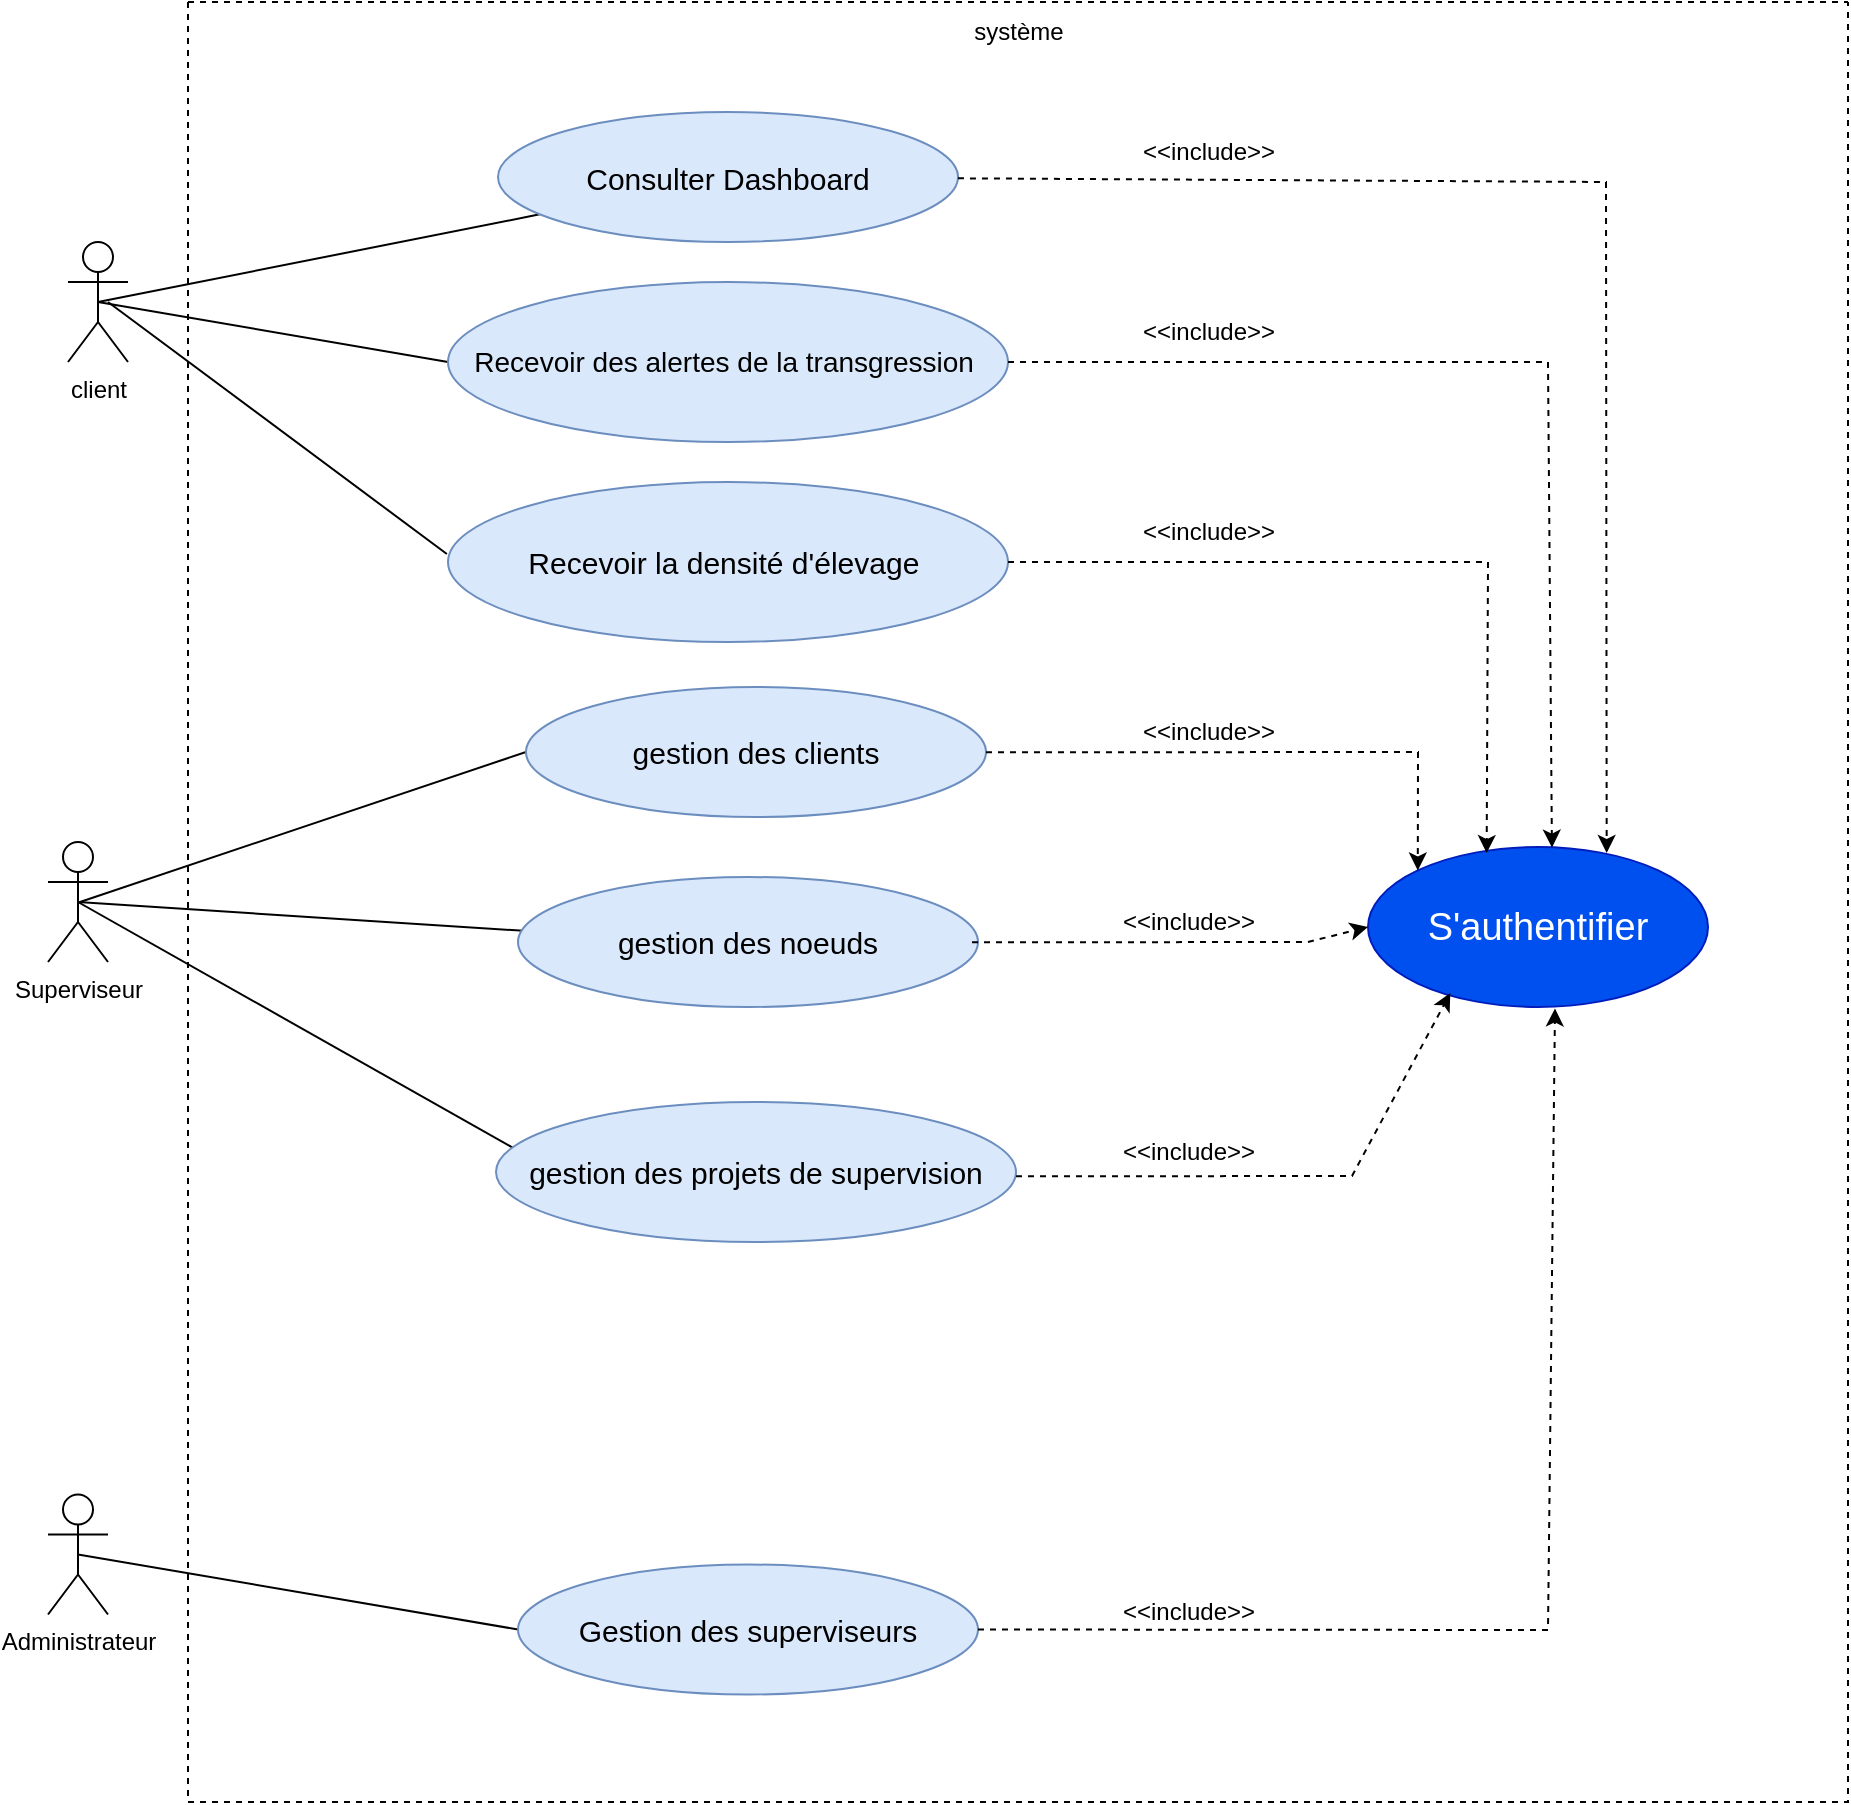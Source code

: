 <mxfile version="24.4.4" type="github">
  <diagram name="Page-1" id="sJ3Tlb8BXj-CtfrRwIT6">
    <mxGraphModel dx="1137" dy="1865" grid="1" gridSize="10" guides="1" tooltips="1" connect="1" arrows="1" fold="1" page="1" pageScale="1" pageWidth="827" pageHeight="1169" math="0" shadow="0">
      <root>
        <mxCell id="0" />
        <mxCell id="1" parent="0" />
        <mxCell id="ZaAKeQ5Eyc85K03VvwLX-1" value="Superviseur&lt;div&gt;&lt;br&gt;&lt;/div&gt;" style="shape=umlActor;verticalLabelPosition=bottom;verticalAlign=top;html=1;outlineConnect=0;" vertex="1" parent="1">
          <mxGeometry x="40" y="360" width="30" height="60" as="geometry" />
        </mxCell>
        <mxCell id="ZaAKeQ5Eyc85K03VvwLX-2" value="client" style="shape=umlActor;verticalLabelPosition=bottom;verticalAlign=top;html=1;outlineConnect=0;" vertex="1" parent="1">
          <mxGeometry x="50" y="60" width="30" height="60" as="geometry" />
        </mxCell>
        <mxCell id="ZaAKeQ5Eyc85K03VvwLX-3" value="Administrateur&lt;div&gt;&lt;br&gt;&lt;/div&gt;" style="shape=umlActor;verticalLabelPosition=bottom;verticalAlign=top;html=1;outlineConnect=0;" vertex="1" parent="1">
          <mxGeometry x="40" y="686.25" width="30" height="60" as="geometry" />
        </mxCell>
        <mxCell id="ZaAKeQ5Eyc85K03VvwLX-18" value="" style="endArrow=none;html=1;rounded=0;exitX=0.5;exitY=0.5;exitDx=0;exitDy=0;exitPerimeter=0;" edge="1" parent="1" source="ZaAKeQ5Eyc85K03VvwLX-2" target="ZaAKeQ5Eyc85K03VvwLX-11">
          <mxGeometry width="50" height="50" relative="1" as="geometry">
            <mxPoint x="90" y="90" as="sourcePoint" />
            <mxPoint x="160" y="70" as="targetPoint" />
          </mxGeometry>
        </mxCell>
        <mxCell id="ZaAKeQ5Eyc85K03VvwLX-21" value="" style="endArrow=none;html=1;rounded=0;exitX=0.5;exitY=0.5;exitDx=0;exitDy=0;exitPerimeter=0;entryX=0;entryY=0.5;entryDx=0;entryDy=0;" edge="1" parent="1" source="ZaAKeQ5Eyc85K03VvwLX-2" target="ZaAKeQ5Eyc85K03VvwLX-13">
          <mxGeometry width="50" height="50" relative="1" as="geometry">
            <mxPoint x="75" y="100" as="sourcePoint" />
            <mxPoint x="140" y="140" as="targetPoint" />
          </mxGeometry>
        </mxCell>
        <mxCell id="ZaAKeQ5Eyc85K03VvwLX-22" value="" style="endArrow=none;html=1;rounded=0;exitX=0.5;exitY=0.5;exitDx=0;exitDy=0;exitPerimeter=0;entryX=0;entryY=0.5;entryDx=0;entryDy=0;" edge="1" parent="1" target="ZaAKeQ5Eyc85K03VvwLX-12">
          <mxGeometry width="50" height="50" relative="1" as="geometry">
            <mxPoint x="56" y="390" as="sourcePoint" />
            <mxPoint x="170" y="375" as="targetPoint" />
          </mxGeometry>
        </mxCell>
        <mxCell id="ZaAKeQ5Eyc85K03VvwLX-23" value="" style="endArrow=none;html=1;rounded=0;exitX=0.5;exitY=0.5;exitDx=0;exitDy=0;exitPerimeter=0;entryX=0.021;entryY=0.416;entryDx=0;entryDy=0;entryPerimeter=0;" edge="1" parent="1" source="ZaAKeQ5Eyc85K03VvwLX-1" target="ZaAKeQ5Eyc85K03VvwLX-16">
          <mxGeometry width="50" height="50" relative="1" as="geometry">
            <mxPoint x="66" y="400" as="sourcePoint" />
            <mxPoint x="190" y="338" as="targetPoint" />
          </mxGeometry>
        </mxCell>
        <mxCell id="ZaAKeQ5Eyc85K03VvwLX-24" value="" style="endArrow=none;html=1;rounded=0;entryX=0.042;entryY=0.347;entryDx=0;entryDy=0;entryPerimeter=0;exitX=0.5;exitY=0.5;exitDx=0;exitDy=0;exitPerimeter=0;" edge="1" parent="1" source="ZaAKeQ5Eyc85K03VvwLX-1" target="ZaAKeQ5Eyc85K03VvwLX-17">
          <mxGeometry width="50" height="50" relative="1" as="geometry">
            <mxPoint x="60" y="390" as="sourcePoint" />
            <mxPoint x="200" y="348" as="targetPoint" />
          </mxGeometry>
        </mxCell>
        <mxCell id="ZaAKeQ5Eyc85K03VvwLX-25" value="" style="endArrow=none;html=1;rounded=0;entryX=0;entryY=0.5;entryDx=0;entryDy=0;exitX=0.5;exitY=0.5;exitDx=0;exitDy=0;exitPerimeter=0;" edge="1" parent="1" source="ZaAKeQ5Eyc85K03VvwLX-3" target="ZaAKeQ5Eyc85K03VvwLX-9">
          <mxGeometry width="50" height="50" relative="1" as="geometry">
            <mxPoint x="80" y="700" as="sourcePoint" />
            <mxPoint x="201" y="824" as="targetPoint" />
          </mxGeometry>
        </mxCell>
        <mxCell id="ZaAKeQ5Eyc85K03VvwLX-48" value="" style="swimlane;startSize=0;dashed=1;" vertex="1" parent="1">
          <mxGeometry x="110" y="-60" width="830" height="900" as="geometry" />
        </mxCell>
        <mxCell id="ZaAKeQ5Eyc85K03VvwLX-11" value="&lt;font style=&quot;font-size: 15px;&quot;&gt;Consulter Dashboard&lt;/font&gt;" style="ellipse;whiteSpace=wrap;html=1;labelBackgroundColor=none;fillColor=#dae8fc;strokeColor=#6c8ebf;" vertex="1" parent="ZaAKeQ5Eyc85K03VvwLX-48">
          <mxGeometry x="155" y="55" width="230" height="65" as="geometry" />
        </mxCell>
        <mxCell id="ZaAKeQ5Eyc85K03VvwLX-38" value="&amp;lt;&amp;lt;include&amp;gt;&amp;gt;" style="text;html=1;align=center;verticalAlign=middle;resizable=0;points=[];autosize=1;strokeColor=none;fillColor=none;" vertex="1" parent="ZaAKeQ5Eyc85K03VvwLX-48">
          <mxGeometry x="465" y="60" width="90" height="30" as="geometry" />
        </mxCell>
        <mxCell id="ZaAKeQ5Eyc85K03VvwLX-12" value="&lt;font style=&quot;font-size: 15px;&quot;&gt;gestion des clients&lt;/font&gt;" style="ellipse;whiteSpace=wrap;html=1;fillColor=#dae8fc;strokeColor=#6c8ebf;" vertex="1" parent="ZaAKeQ5Eyc85K03VvwLX-48">
          <mxGeometry x="169" y="342.5" width="230" height="65" as="geometry" />
        </mxCell>
        <mxCell id="ZaAKeQ5Eyc85K03VvwLX-16" value="&lt;font style=&quot;font-size: 15px;&quot;&gt;gestion des noeuds&lt;/font&gt;" style="ellipse;whiteSpace=wrap;html=1;fillColor=#dae8fc;strokeColor=#6c8ebf;" vertex="1" parent="ZaAKeQ5Eyc85K03VvwLX-48">
          <mxGeometry x="165" y="437.5" width="230" height="65" as="geometry" />
        </mxCell>
        <mxCell id="ZaAKeQ5Eyc85K03VvwLX-17" value="&lt;font style=&quot;font-size: 15px;&quot;&gt;gestion des projets de supervision&lt;/font&gt;" style="ellipse;whiteSpace=wrap;html=1;fillColor=#dae8fc;strokeColor=#6c8ebf;" vertex="1" parent="ZaAKeQ5Eyc85K03VvwLX-48">
          <mxGeometry x="154" y="550" width="260" height="70" as="geometry" />
        </mxCell>
        <mxCell id="ZaAKeQ5Eyc85K03VvwLX-40" value="&amp;lt;&amp;lt;include&amp;gt;&amp;gt;" style="text;html=1;align=center;verticalAlign=middle;resizable=0;points=[];autosize=1;strokeColor=none;fillColor=none;" vertex="1" parent="ZaAKeQ5Eyc85K03VvwLX-48">
          <mxGeometry x="465" y="150" width="90" height="30" as="geometry" />
        </mxCell>
        <mxCell id="ZaAKeQ5Eyc85K03VvwLX-41" value="&amp;lt;&amp;lt;include&amp;gt;&amp;gt;" style="text;html=1;align=center;verticalAlign=middle;resizable=0;points=[];autosize=1;strokeColor=none;fillColor=none;" vertex="1" parent="ZaAKeQ5Eyc85K03VvwLX-48">
          <mxGeometry x="465" y="350" width="90" height="30" as="geometry" />
        </mxCell>
        <mxCell id="ZaAKeQ5Eyc85K03VvwLX-42" value="&amp;lt;&amp;lt;include&amp;gt;&amp;gt;" style="text;html=1;align=center;verticalAlign=middle;resizable=0;points=[];autosize=1;strokeColor=none;fillColor=none;" vertex="1" parent="ZaAKeQ5Eyc85K03VvwLX-48">
          <mxGeometry x="455" y="445" width="90" height="30" as="geometry" />
        </mxCell>
        <mxCell id="ZaAKeQ5Eyc85K03VvwLX-43" value="&amp;lt;&amp;lt;include&amp;gt;&amp;gt;" style="text;html=1;align=center;verticalAlign=middle;resizable=0;points=[];autosize=1;strokeColor=none;fillColor=none;" vertex="1" parent="ZaAKeQ5Eyc85K03VvwLX-48">
          <mxGeometry x="455" y="560" width="90" height="30" as="geometry" />
        </mxCell>
        <mxCell id="ZaAKeQ5Eyc85K03VvwLX-13" value="&lt;div style=&quot;text-align: left; font-size: 14px;&quot;&gt;&lt;span style=&quot;background-color: initial;&quot;&gt;Recevoir des alertes de la transgression&lt;/span&gt;&lt;span style=&quot;background-color: initial;&quot;&gt;&amp;nbsp;&lt;/span&gt;&lt;/div&gt;" style="ellipse;whiteSpace=wrap;html=1;fillColor=#dae8fc;strokeColor=#6c8ebf;" vertex="1" parent="ZaAKeQ5Eyc85K03VvwLX-48">
          <mxGeometry x="130" y="140" width="280" height="80" as="geometry" />
        </mxCell>
        <mxCell id="ZaAKeQ5Eyc85K03VvwLX-9" value="&lt;font style=&quot;font-size: 15px;&quot;&gt;Gestion des superviseurs&lt;/font&gt;" style="ellipse;whiteSpace=wrap;html=1;fillColor=#dae8fc;strokeColor=#6c8ebf;" vertex="1" parent="ZaAKeQ5Eyc85K03VvwLX-48">
          <mxGeometry x="165" y="781.25" width="230" height="65" as="geometry" />
        </mxCell>
        <mxCell id="ZaAKeQ5Eyc85K03VvwLX-28" value="&lt;font style=&quot;font-size: 19px;&quot;&gt;S&#39;authentifier&lt;/font&gt;" style="ellipse;whiteSpace=wrap;html=1;fillColor=#0050ef;fontColor=#ffffff;strokeColor=#001DBC;" vertex="1" parent="ZaAKeQ5Eyc85K03VvwLX-48">
          <mxGeometry x="590" y="422.5" width="170" height="80" as="geometry" />
        </mxCell>
        <mxCell id="ZaAKeQ5Eyc85K03VvwLX-50" value="&amp;lt;&amp;lt;include&amp;gt;&amp;gt;" style="text;html=1;align=center;verticalAlign=middle;resizable=0;points=[];autosize=1;strokeColor=none;fillColor=none;" vertex="1" parent="ZaAKeQ5Eyc85K03VvwLX-48">
          <mxGeometry x="455" y="790" width="90" height="30" as="geometry" />
        </mxCell>
        <mxCell id="ZaAKeQ5Eyc85K03VvwLX-51" value="système" style="text;html=1;align=center;verticalAlign=middle;resizable=0;points=[];autosize=1;strokeColor=none;fillColor=none;" vertex="1" parent="ZaAKeQ5Eyc85K03VvwLX-48">
          <mxGeometry x="380" width="70" height="30" as="geometry" />
        </mxCell>
        <mxCell id="ZaAKeQ5Eyc85K03VvwLX-52" value="&lt;div style=&quot;text-align: left;&quot;&gt;&lt;font style=&quot;font-size: 15px;&quot;&gt;Recevoir&lt;/font&gt;&lt;span style=&quot;font-size: 15px;&quot;&gt;&amp;nbsp;la densité&amp;nbsp;&lt;span style=&quot;font-family: &amp;quot;Google Sans&amp;quot;, arial, sans-serif; font-size: 15px;&quot;&gt;d&#39;élevage&lt;/span&gt;&amp;nbsp;&lt;/span&gt;&lt;/div&gt;" style="ellipse;whiteSpace=wrap;html=1;fillColor=#dae8fc;strokeColor=#6c8ebf;" vertex="1" parent="ZaAKeQ5Eyc85K03VvwLX-48">
          <mxGeometry x="130" y="240" width="280" height="80" as="geometry" />
        </mxCell>
        <mxCell id="ZaAKeQ5Eyc85K03VvwLX-55" value="" style="endArrow=classic;html=1;rounded=0;entryX=0;entryY=0;entryDx=0;entryDy=0;dashed=1;" edge="1" parent="ZaAKeQ5Eyc85K03VvwLX-48" target="ZaAKeQ5Eyc85K03VvwLX-28">
          <mxGeometry width="50" height="50" relative="1" as="geometry">
            <mxPoint x="399" y="375.16" as="sourcePoint" />
            <mxPoint x="616.51" y="374.7" as="targetPoint" />
            <Array as="points">
              <mxPoint x="615" y="375" />
            </Array>
          </mxGeometry>
        </mxCell>
        <mxCell id="ZaAKeQ5Eyc85K03VvwLX-57" value="" style="endArrow=classic;html=1;rounded=0;entryX=0;entryY=0.5;entryDx=0;entryDy=0;dashed=1;" edge="1" parent="ZaAKeQ5Eyc85K03VvwLX-48" target="ZaAKeQ5Eyc85K03VvwLX-28">
          <mxGeometry width="50" height="50" relative="1" as="geometry">
            <mxPoint x="392" y="470.16" as="sourcePoint" />
            <mxPoint x="608" y="529" as="targetPoint" />
            <Array as="points">
              <mxPoint x="560" y="470" />
            </Array>
          </mxGeometry>
        </mxCell>
        <mxCell id="ZaAKeQ5Eyc85K03VvwLX-58" value="" style="endArrow=classic;html=1;rounded=0;entryX=0.242;entryY=0.913;entryDx=0;entryDy=0;dashed=1;entryPerimeter=0;" edge="1" parent="ZaAKeQ5Eyc85K03VvwLX-48" target="ZaAKeQ5Eyc85K03VvwLX-28">
          <mxGeometry width="50" height="50" relative="1" as="geometry">
            <mxPoint x="414" y="587.16" as="sourcePoint" />
            <mxPoint x="612" y="580" as="targetPoint" />
            <Array as="points">
              <mxPoint x="582" y="587" />
            </Array>
          </mxGeometry>
        </mxCell>
        <mxCell id="ZaAKeQ5Eyc85K03VvwLX-59" value="" style="endArrow=classic;html=1;rounded=0;entryX=0.55;entryY=1.009;entryDx=0;entryDy=0;dashed=1;entryPerimeter=0;exitX=1;exitY=0.5;exitDx=0;exitDy=0;" edge="1" parent="ZaAKeQ5Eyc85K03VvwLX-48" source="ZaAKeQ5Eyc85K03VvwLX-9" target="ZaAKeQ5Eyc85K03VvwLX-28">
          <mxGeometry width="50" height="50" relative="1" as="geometry">
            <mxPoint x="395" y="817.16" as="sourcePoint" />
            <mxPoint x="593" y="810" as="targetPoint" />
            <Array as="points">
              <mxPoint x="680" y="814" />
            </Array>
          </mxGeometry>
        </mxCell>
        <mxCell id="ZaAKeQ5Eyc85K03VvwLX-60" value="" style="endArrow=classic;html=1;rounded=0;dashed=1;exitX=1;exitY=0.5;exitDx=0;exitDy=0;entryX=0.349;entryY=0.038;entryDx=0;entryDy=0;entryPerimeter=0;" edge="1" parent="ZaAKeQ5Eyc85K03VvwLX-48" source="ZaAKeQ5Eyc85K03VvwLX-52" target="ZaAKeQ5Eyc85K03VvwLX-28">
          <mxGeometry width="50" height="50" relative="1" as="geometry">
            <mxPoint x="414" y="283.58" as="sourcePoint" />
            <mxPoint x="612" y="276.42" as="targetPoint" />
            <Array as="points">
              <mxPoint x="650" y="280" />
            </Array>
          </mxGeometry>
        </mxCell>
        <mxCell id="ZaAKeQ5Eyc85K03VvwLX-61" value="&amp;lt;&amp;lt;include&amp;gt;&amp;gt;" style="text;html=1;align=center;verticalAlign=middle;resizable=0;points=[];autosize=1;strokeColor=none;fillColor=none;" vertex="1" parent="ZaAKeQ5Eyc85K03VvwLX-48">
          <mxGeometry x="465" y="250" width="90" height="30" as="geometry" />
        </mxCell>
        <mxCell id="ZaAKeQ5Eyc85K03VvwLX-63" value="" style="endArrow=classic;html=1;rounded=0;dashed=1;exitX=1;exitY=0.5;exitDx=0;exitDy=0;entryX=0.541;entryY=0.004;entryDx=0;entryDy=0;entryPerimeter=0;" edge="1" parent="ZaAKeQ5Eyc85K03VvwLX-48" target="ZaAKeQ5Eyc85K03VvwLX-28">
          <mxGeometry width="50" height="50" relative="1" as="geometry">
            <mxPoint x="410" y="180" as="sourcePoint" />
            <mxPoint x="657" y="323" as="targetPoint" />
            <Array as="points">
              <mxPoint x="680" y="180" />
            </Array>
          </mxGeometry>
        </mxCell>
        <mxCell id="ZaAKeQ5Eyc85K03VvwLX-64" value="" style="endArrow=classic;html=1;rounded=0;dashed=1;entryX=0.702;entryY=0.037;entryDx=0;entryDy=0;entryPerimeter=0;" edge="1" parent="ZaAKeQ5Eyc85K03VvwLX-48" source="ZaAKeQ5Eyc85K03VvwLX-11" target="ZaAKeQ5Eyc85K03VvwLX-28">
          <mxGeometry width="50" height="50" relative="1" as="geometry">
            <mxPoint x="422.5" y="90" as="sourcePoint" />
            <mxPoint x="687.5" y="333" as="targetPoint" />
            <Array as="points">
              <mxPoint x="709" y="90" />
            </Array>
          </mxGeometry>
        </mxCell>
        <mxCell id="ZaAKeQ5Eyc85K03VvwLX-53" value="" style="endArrow=none;html=1;rounded=0;entryX=-0.002;entryY=0.45;entryDx=0;entryDy=0;entryPerimeter=0;" edge="1" parent="1" target="ZaAKeQ5Eyc85K03VvwLX-52">
          <mxGeometry width="50" height="50" relative="1" as="geometry">
            <mxPoint x="70" y="90" as="sourcePoint" />
            <mxPoint x="254" y="74" as="targetPoint" />
          </mxGeometry>
        </mxCell>
      </root>
    </mxGraphModel>
  </diagram>
</mxfile>
